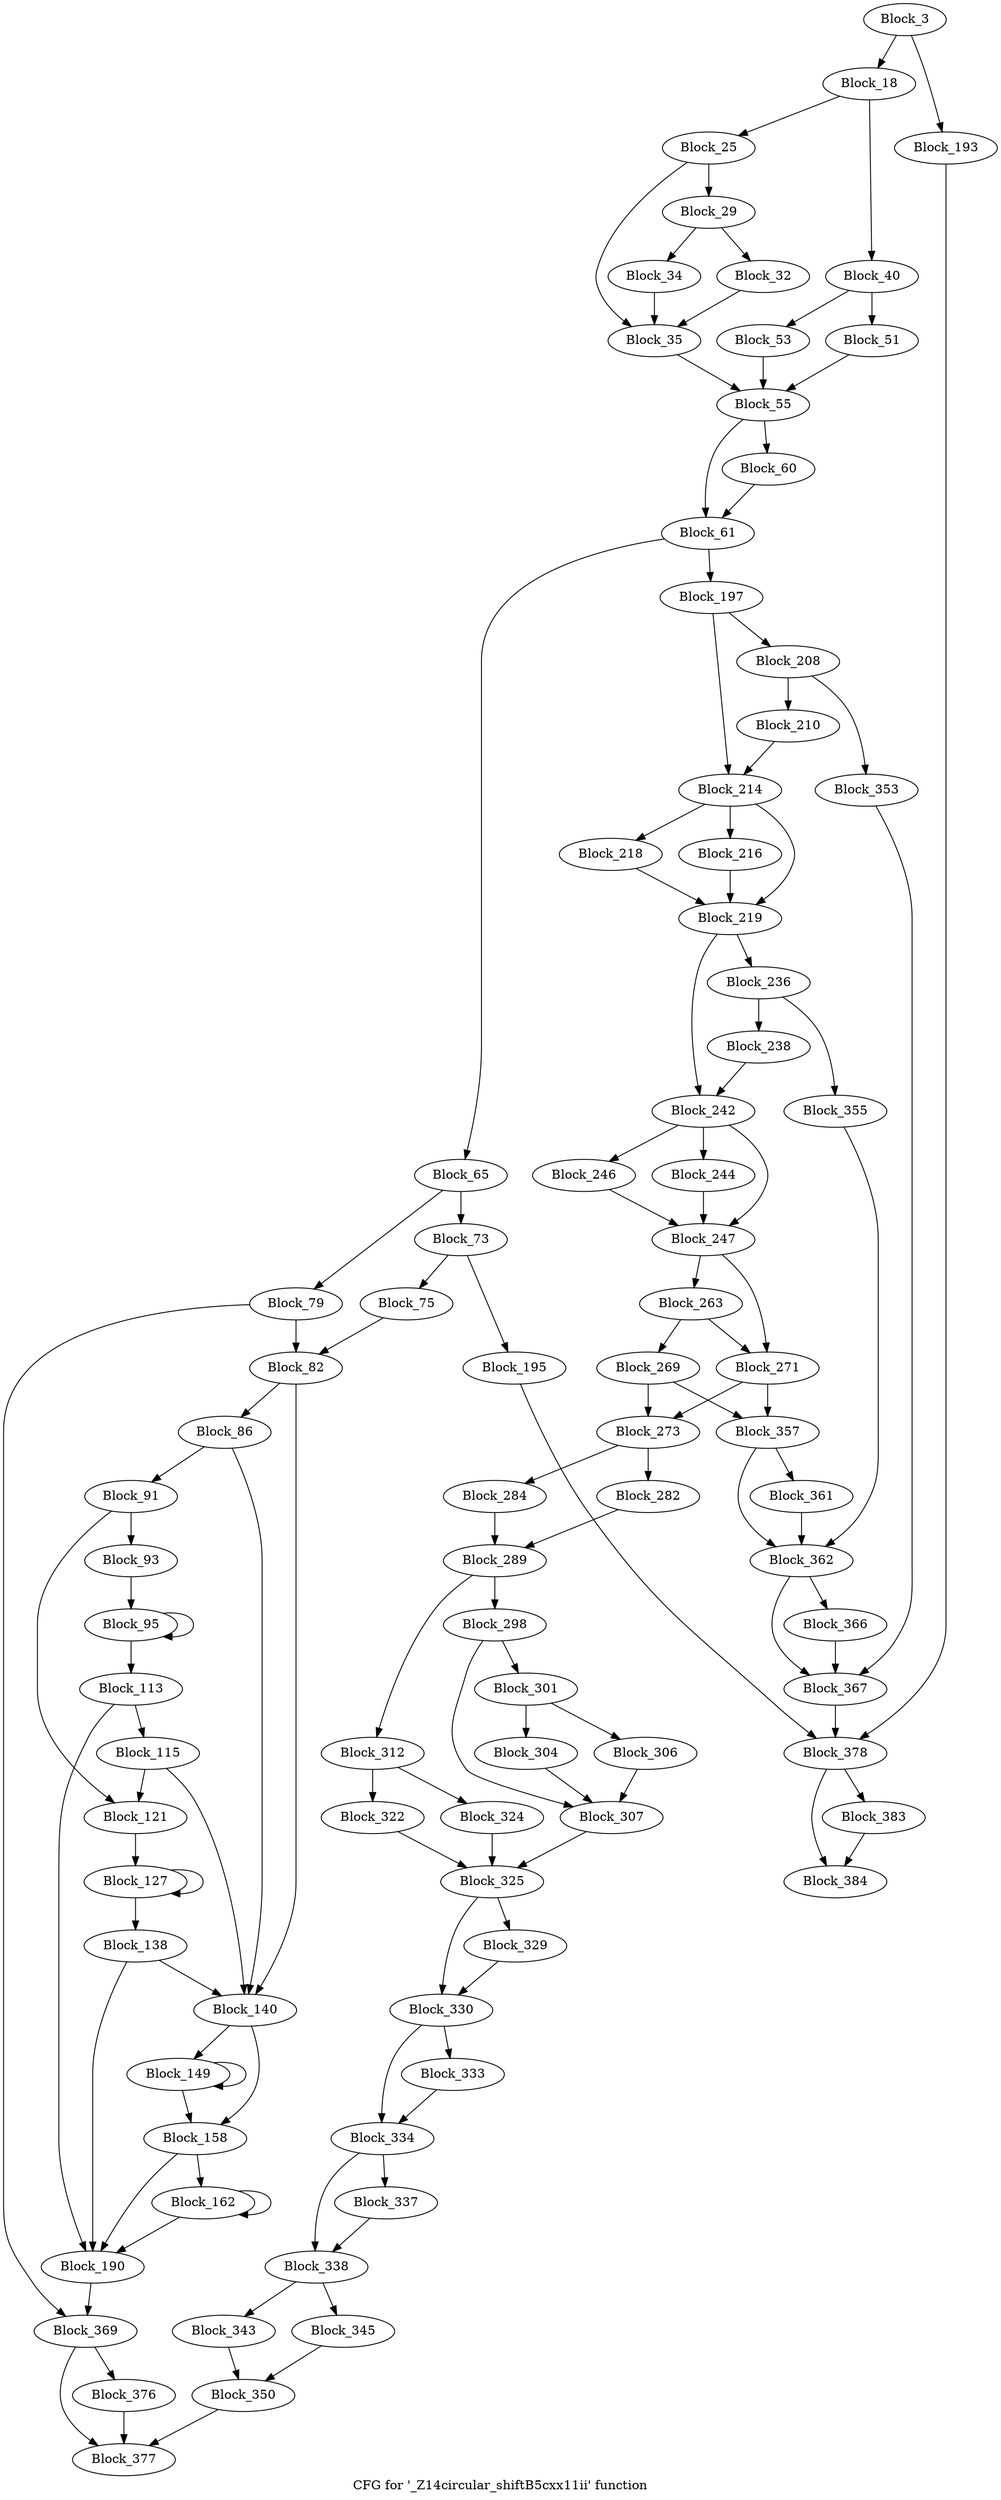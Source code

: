 digraph "CFG for '_Z14circular_shiftB5cxx11ii' function" {
	label="CFG for '_Z14circular_shiftB5cxx11ii' function";

	block_3 [label="Block_3"];
	block_3 -> block_18;
	block_3 -> block_193;
	block_18 [label="Block_18"];
	block_18:s0 -> block_25;
	block_18:s1 -> block_40;
	block_25 [label="Block_25"];
	block_25:s0 -> block_35;
	block_25:s1 -> block_29;
	block_29 [label="Block_29"];
	block_29:s0 -> block_32;
	block_29:s1 -> block_34;
	block_32 [label="Block_32"];
	block_32 -> block_35;
	block_34 [label="Block_34"];
	block_34 -> block_35;
	block_35 [label="Block_35"];
	block_35 -> block_55;
	block_40 [label="Block_40"];
	block_40:s0 -> block_53;
	block_40:s1 -> block_51;
	block_51 [label="Block_51"];
	block_51 -> block_55;
	block_53 [label="Block_53"];
	block_53 -> block_55;
	block_55 [label="Block_55"];
	block_55:s0 -> block_61;
	block_55:s1 -> block_60;
	block_60 [label="Block_60"];
	block_60 -> block_61;
	block_61 [label="Block_61"];
	block_61:s0 -> block_65;
	block_61:s1 -> block_197;
	block_65 [label="Block_65"];
	block_65:s0 -> block_73;
	block_65:s1 -> block_79;
	block_73 [label="Block_73"];
	block_73 -> block_75;
	block_73 -> block_195;
	block_75 [label="Block_75"];
	block_75 -> block_82;
	block_79 [label="Block_79"];
	block_79:s0 -> block_369;
	block_79:s1 -> block_82;
	block_82 [label="Block_82"];
	block_82:s0 -> block_140;
	block_82:s1 -> block_86;
	block_86 [label="Block_86"];
	block_86:s0 -> block_140;
	block_86:s1 -> block_91;
	block_91 [label="Block_91"];
	block_91:s0 -> block_121;
	block_91:s1 -> block_93;
	block_93 [label="Block_93"];
	block_93 -> block_95;
	block_95 [label="Block_95"];
	block_95:s0 -> block_113;
	block_95:s1 -> block_95;
	block_113 [label="Block_113"];
	block_113:s0 -> block_190;
	block_113:s1 -> block_115;
	block_115 [label="Block_115"];
	block_115:s0 -> block_140;
	block_115:s1 -> block_121;
	block_121 [label="Block_121"];
	block_121 -> block_127;
	block_127 [label="Block_127"];
	block_127:s0 -> block_138;
	block_127:s1 -> block_127;
	block_138 [label="Block_138"];
	block_138:s0 -> block_190;
	block_138:s1 -> block_140;
	block_140 [label="Block_140"];
	block_140:s0 -> block_158;
	block_140:s1 -> block_149;
	block_149 [label="Block_149"];
	block_149:s0 -> block_158;
	block_149:s1 -> block_149;
	block_158 [label="Block_158"];
	block_158:s0 -> block_190;
	block_158:s1 -> block_162;
	block_162 [label="Block_162"];
	block_162:s0 -> block_190;
	block_162:s1 -> block_162;
	block_190 [label="Block_190"];
	block_190 -> block_369;
	block_193 [label="Block_193"];
	block_193 -> block_378;
	block_195 [label="Block_195"];
	block_195 -> block_378;
	block_197 [label="Block_197"];
	block_197:s0 -> block_208;
	block_197:s1 -> block_214;
	block_208 [label="Block_208"];
	block_208 -> block_210;
	block_208 -> block_353;
	block_210 [label="Block_210"];
	block_210 -> block_214;
	block_214 [label="Block_214"];
	block_214:s0 -> block_218;
	block_214:s1 -> block_216;
	block_214:s2 -> block_219;
	block_216 [label="Block_216"];
	block_216 -> block_219;
	block_218 [label="Block_218"];
	block_218 -> block_219;
	block_219 [label="Block_219"];
	block_219:s0 -> block_236;
	block_219:s1 -> block_242;
	block_236 [label="Block_236"];
	block_236 -> block_238;
	block_236 -> block_355;
	block_238 [label="Block_238"];
	block_238 -> block_242;
	block_242 [label="Block_242"];
	block_242:s0 -> block_246;
	block_242:s1 -> block_244;
	block_242:s2 -> block_247;
	block_244 [label="Block_244"];
	block_244 -> block_247;
	block_246 [label="Block_246"];
	block_246 -> block_247;
	block_247 [label="Block_247"];
	block_247:s0 -> block_263;
	block_247:s1 -> block_271;
	block_263 [label="Block_263"];
	block_263:s0 -> block_271;
	block_263:s1 -> block_269;
	block_269 [label="Block_269"];
	block_269 -> block_273;
	block_269 -> block_357;
	block_271 [label="Block_271"];
	block_271 -> block_273;
	block_271 -> block_357;
	block_273 [label="Block_273"];
	block_273:s0 -> block_282;
	block_273:s1 -> block_284;
	block_282 [label="Block_282"];
	block_282 -> block_289;
	block_284 [label="Block_284"];
	block_284 -> block_289;
	block_289 [label="Block_289"];
	block_289:s0 -> block_298;
	block_289:s1 -> block_312;
	block_298 [label="Block_298"];
	block_298:s0 -> block_307;
	block_298:s1 -> block_301;
	block_301 [label="Block_301"];
	block_301:s0 -> block_304;
	block_301:s1 -> block_306;
	block_304 [label="Block_304"];
	block_304 -> block_307;
	block_306 [label="Block_306"];
	block_306 -> block_307;
	block_307 [label="Block_307"];
	block_307 -> block_325;
	block_312 [label="Block_312"];
	block_312:s0 -> block_324;
	block_312:s1 -> block_322;
	block_322 [label="Block_322"];
	block_322 -> block_325;
	block_324 [label="Block_324"];
	block_324 -> block_325;
	block_325 [label="Block_325"];
	block_325:s0 -> block_330;
	block_325:s1 -> block_329;
	block_329 [label="Block_329"];
	block_329 -> block_330;
	block_330 [label="Block_330"];
	block_330:s0 -> block_334;
	block_330:s1 -> block_333;
	block_333 [label="Block_333"];
	block_333 -> block_334;
	block_334 [label="Block_334"];
	block_334:s0 -> block_338;
	block_334:s1 -> block_337;
	block_337 [label="Block_337"];
	block_337 -> block_338;
	block_338 [label="Block_338"];
	block_338:s0 -> block_343;
	block_338:s1 -> block_345;
	block_343 [label="Block_343"];
	block_343 -> block_350;
	block_345 [label="Block_345"];
	block_345 -> block_350;
	block_350 [label="Block_350"];
	block_350 -> block_377;
	block_353 [label="Block_353"];
	block_353 -> block_367;
	block_355 [label="Block_355"];
	block_355 -> block_362;
	block_357 [label="Block_357"];
	block_357:s0 -> block_362;
	block_357:s1 -> block_361;
	block_361 [label="Block_361"];
	block_361 -> block_362;
	block_362 [label="Block_362"];
	block_362:s0 -> block_367;
	block_362:s1 -> block_366;
	block_366 [label="Block_366"];
	block_366 -> block_367;
	block_367 [label="Block_367"];
	block_367 -> block_378;
	block_369 [label="Block_369"];
	block_369:s0 -> block_377;
	block_369:s1 -> block_376;
	block_376 [label="Block_376"];
	block_376 -> block_377;
	block_377 [label="Block_377"];
	block_378 [label="Block_378"];
	block_378:s0 -> block_384;
	block_378:s1 -> block_383;
	block_383 [label="Block_383"];
	block_383 -> block_384;
	block_384 [label="Block_384"];
}

